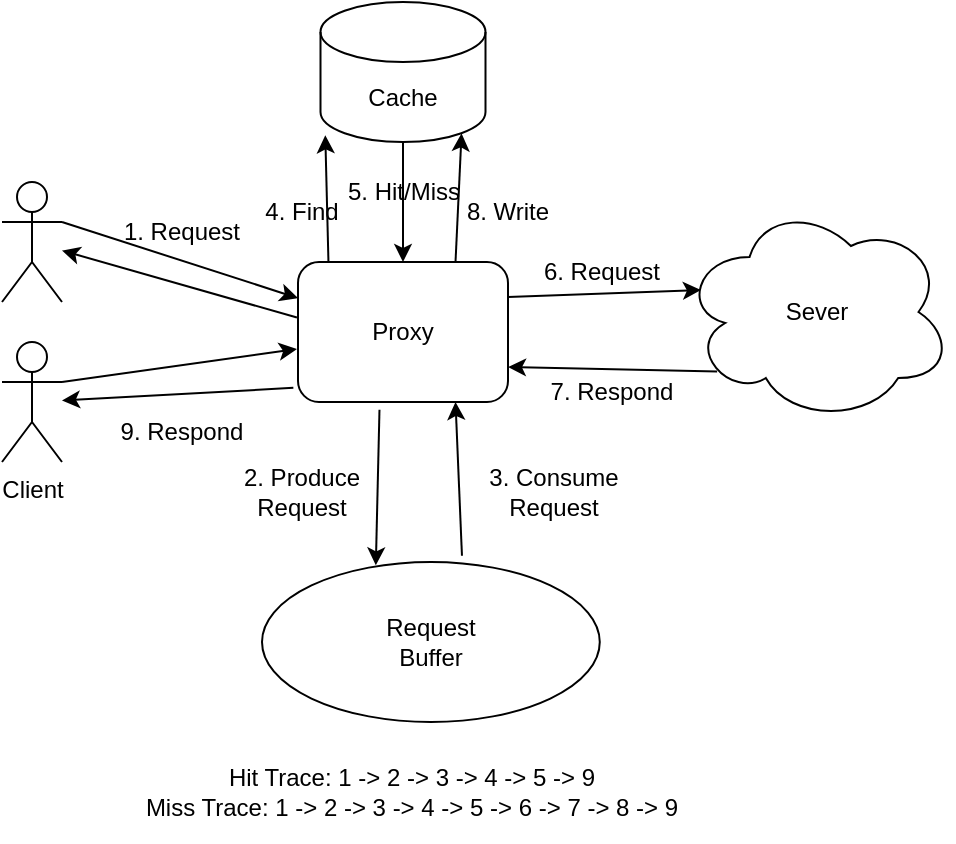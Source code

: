 <mxfile scale="4" border="0">
    <diagram id="RwzvDf4g0sEWNooFNXQh" name="Page-1">
        <mxGraphModel dx="576" dy="427" grid="1" gridSize="10" guides="1" tooltips="1" connect="1" arrows="1" fold="1" page="1" pageScale="1" pageWidth="827" pageHeight="1169" math="0" shadow="0">
            <root>
                <mxCell id="0"/>
                <mxCell id="1" parent="0"/>
                <mxCell id="13" style="edgeStyle=none;html=1;entryX=0.07;entryY=0.4;entryDx=0;entryDy=0;entryPerimeter=0;exitX=1;exitY=0.25;exitDx=0;exitDy=0;" parent="1" source="6" target="8" edge="1">
                    <mxGeometry relative="1" as="geometry"/>
                </mxCell>
                <mxCell id="23" style="edgeStyle=none;html=1;exitX=0.388;exitY=1.055;exitDx=0;exitDy=0;entryX=0.663;entryY=0.979;entryDx=0;entryDy=0;entryPerimeter=0;exitPerimeter=0;" parent="1" source="6" target="20" edge="1">
                    <mxGeometry relative="1" as="geometry">
                        <mxPoint x="389" y="328" as="targetPoint"/>
                    </mxGeometry>
                </mxCell>
                <mxCell id="25" style="edgeStyle=none;html=1;entryX=0.029;entryY=0.952;entryDx=0;entryDy=0;entryPerimeter=0;exitX=0.145;exitY=-0.002;exitDx=0;exitDy=0;exitPerimeter=0;" parent="1" source="6" target="24" edge="1">
                    <mxGeometry relative="1" as="geometry"/>
                </mxCell>
                <mxCell id="35" style="edgeStyle=none;html=1;entryX=0.855;entryY=1;entryDx=0;entryDy=-4.35;entryPerimeter=0;exitX=0.75;exitY=0;exitDx=0;exitDy=0;" parent="1" source="6" target="24" edge="1">
                    <mxGeometry relative="1" as="geometry"/>
                </mxCell>
                <mxCell id="44" style="edgeStyle=none;html=1;exitX=-0.022;exitY=0.899;exitDx=0;exitDy=0;exitPerimeter=0;" parent="1" source="6" target="22" edge="1">
                    <mxGeometry relative="1" as="geometry"/>
                </mxCell>
                <mxCell id="45" style="edgeStyle=none;html=1;entryX=1;entryY=0.333;entryDx=0;entryDy=0;entryPerimeter=0;startArrow=classic;startFill=1;endArrow=none;endFill=0;" parent="1" source="6" target="21" edge="1">
                    <mxGeometry relative="1" as="geometry"/>
                </mxCell>
                <mxCell id="6" value="Proxy" style="rounded=1;whiteSpace=wrap;html=1;" parent="1" vertex="1">
                    <mxGeometry x="308" y="170" width="105" height="70" as="geometry"/>
                </mxCell>
                <mxCell id="15" style="edgeStyle=none;html=1;entryX=1;entryY=0.75;entryDx=0;entryDy=0;exitX=0.13;exitY=0.77;exitDx=0;exitDy=0;exitPerimeter=0;" parent="1" source="8" target="6" edge="1">
                    <mxGeometry relative="1" as="geometry"/>
                </mxCell>
                <mxCell id="8" value="Sever" style="ellipse;shape=cloud;whiteSpace=wrap;html=1;" parent="1" vertex="1">
                    <mxGeometry x="500" y="140" width="135.14" height="110" as="geometry"/>
                </mxCell>
                <mxCell id="12" value="2. Produce&lt;br&gt;Request" style="text;html=1;strokeColor=none;fillColor=none;align=center;verticalAlign=middle;whiteSpace=wrap;rounded=0;" parent="1" vertex="1">
                    <mxGeometry x="275" y="270" width="70" height="30" as="geometry"/>
                </mxCell>
                <mxCell id="14" value="6. Request" style="text;html=1;strokeColor=none;fillColor=none;align=center;verticalAlign=middle;whiteSpace=wrap;rounded=0;" parent="1" vertex="1">
                    <mxGeometry x="420" y="160" width="80" height="30" as="geometry"/>
                </mxCell>
                <mxCell id="16" value="7. Respond" style="text;html=1;strokeColor=none;fillColor=none;align=center;verticalAlign=middle;whiteSpace=wrap;rounded=0;" parent="1" vertex="1">
                    <mxGeometry x="430" y="220" width="70" height="30" as="geometry"/>
                </mxCell>
                <mxCell id="32" style="edgeStyle=none;html=1;entryX=0.75;entryY=1;entryDx=0;entryDy=0;exitX=0.408;exitY=1.039;exitDx=0;exitDy=0;exitPerimeter=0;" parent="1" source="20" target="6" edge="1">
                    <mxGeometry relative="1" as="geometry"/>
                </mxCell>
                <mxCell id="20" value="Request&lt;br&gt;Buffer" style="ellipse;whiteSpace=wrap;html=1;direction=west;" parent="1" vertex="1">
                    <mxGeometry x="290" y="320" width="168.89" height="80" as="geometry"/>
                </mxCell>
                <mxCell id="43" style="edgeStyle=none;html=1;entryX=-0.005;entryY=0.397;entryDx=0;entryDy=0;entryPerimeter=0;startArrow=classic;startFill=1;endArrow=none;endFill=0;" parent="1" source="21" target="6" edge="1">
                    <mxGeometry relative="1" as="geometry"/>
                </mxCell>
                <mxCell id="21" value="" style="shape=umlActor;verticalLabelPosition=bottom;verticalAlign=top;html=1;outlineConnect=0;" parent="1" vertex="1">
                    <mxGeometry x="160" y="130" width="30" height="60" as="geometry"/>
                </mxCell>
                <mxCell id="42" style="edgeStyle=none;html=1;entryX=-0.005;entryY=0.622;entryDx=0;entryDy=0;entryPerimeter=0;exitX=1;exitY=0.333;exitDx=0;exitDy=0;exitPerimeter=0;" parent="1" source="22" target="6" edge="1">
                    <mxGeometry relative="1" as="geometry"/>
                </mxCell>
                <mxCell id="22" value="Client" style="shape=umlActor;verticalLabelPosition=bottom;verticalAlign=top;html=1;outlineConnect=0;" parent="1" vertex="1">
                    <mxGeometry x="160" y="210" width="30" height="60" as="geometry"/>
                </mxCell>
                <mxCell id="26" style="edgeStyle=none;html=1;entryX=0.5;entryY=0;entryDx=0;entryDy=0;exitX=0.5;exitY=1;exitDx=0;exitDy=0;exitPerimeter=0;" parent="1" source="24" target="6" edge="1">
                    <mxGeometry relative="1" as="geometry"/>
                </mxCell>
                <mxCell id="24" value="Cache" style="shape=cylinder3;whiteSpace=wrap;html=1;boundedLbl=1;backgroundOutline=1;size=15;" parent="1" vertex="1">
                    <mxGeometry x="319.25" y="40" width="82.5" height="70" as="geometry"/>
                </mxCell>
                <mxCell id="33" value="4. Find" style="text;html=1;strokeColor=none;fillColor=none;align=center;verticalAlign=middle;whiteSpace=wrap;rounded=0;" parent="1" vertex="1">
                    <mxGeometry x="280" y="130" width="60" height="30" as="geometry"/>
                </mxCell>
                <mxCell id="34" value="5. Hit/Miss" style="text;html=1;strokeColor=none;fillColor=none;align=center;verticalAlign=middle;whiteSpace=wrap;rounded=0;" parent="1" vertex="1">
                    <mxGeometry x="330.5" y="120" width="60" height="30" as="geometry"/>
                </mxCell>
                <mxCell id="37" value="8. Write" style="text;html=1;strokeColor=none;fillColor=none;align=center;verticalAlign=middle;whiteSpace=wrap;rounded=0;" parent="1" vertex="1">
                    <mxGeometry x="383" y="130" width="60" height="30" as="geometry"/>
                </mxCell>
                <mxCell id="38" value="3. Consume&lt;br&gt;Request" style="text;html=1;strokeColor=none;fillColor=none;align=center;verticalAlign=middle;whiteSpace=wrap;rounded=0;" parent="1" vertex="1">
                    <mxGeometry x="390.5" y="270" width="89.5" height="30" as="geometry"/>
                </mxCell>
                <mxCell id="47" value="1. Request" style="text;html=1;strokeColor=none;fillColor=none;align=center;verticalAlign=middle;whiteSpace=wrap;rounded=0;" parent="1" vertex="1">
                    <mxGeometry x="210" y="140" width="80" height="30" as="geometry"/>
                </mxCell>
                <mxCell id="48" value="9. Respond" style="text;html=1;strokeColor=none;fillColor=none;align=center;verticalAlign=middle;whiteSpace=wrap;rounded=0;" parent="1" vertex="1">
                    <mxGeometry x="210" y="240" width="80" height="30" as="geometry"/>
                </mxCell>
                <mxCell id="49" value="Hit Trace: 1 -&amp;gt; 2 -&amp;gt; 3 -&amp;gt; 4 -&amp;gt; 5 -&amp;gt; 9&lt;br&gt;Miss Trace: 1 -&amp;gt; 2 -&amp;gt; 3 -&amp;gt; 4 -&amp;gt; 5 -&amp;gt; 6 -&amp;gt; 7 -&amp;gt; 8 -&amp;gt; 9" style="text;html=1;strokeColor=none;fillColor=none;align=center;verticalAlign=middle;whiteSpace=wrap;rounded=0;" vertex="1" parent="1">
                    <mxGeometry x="160" y="410" width="410" height="50" as="geometry"/>
                </mxCell>
            </root>
        </mxGraphModel>
    </diagram>
</mxfile>